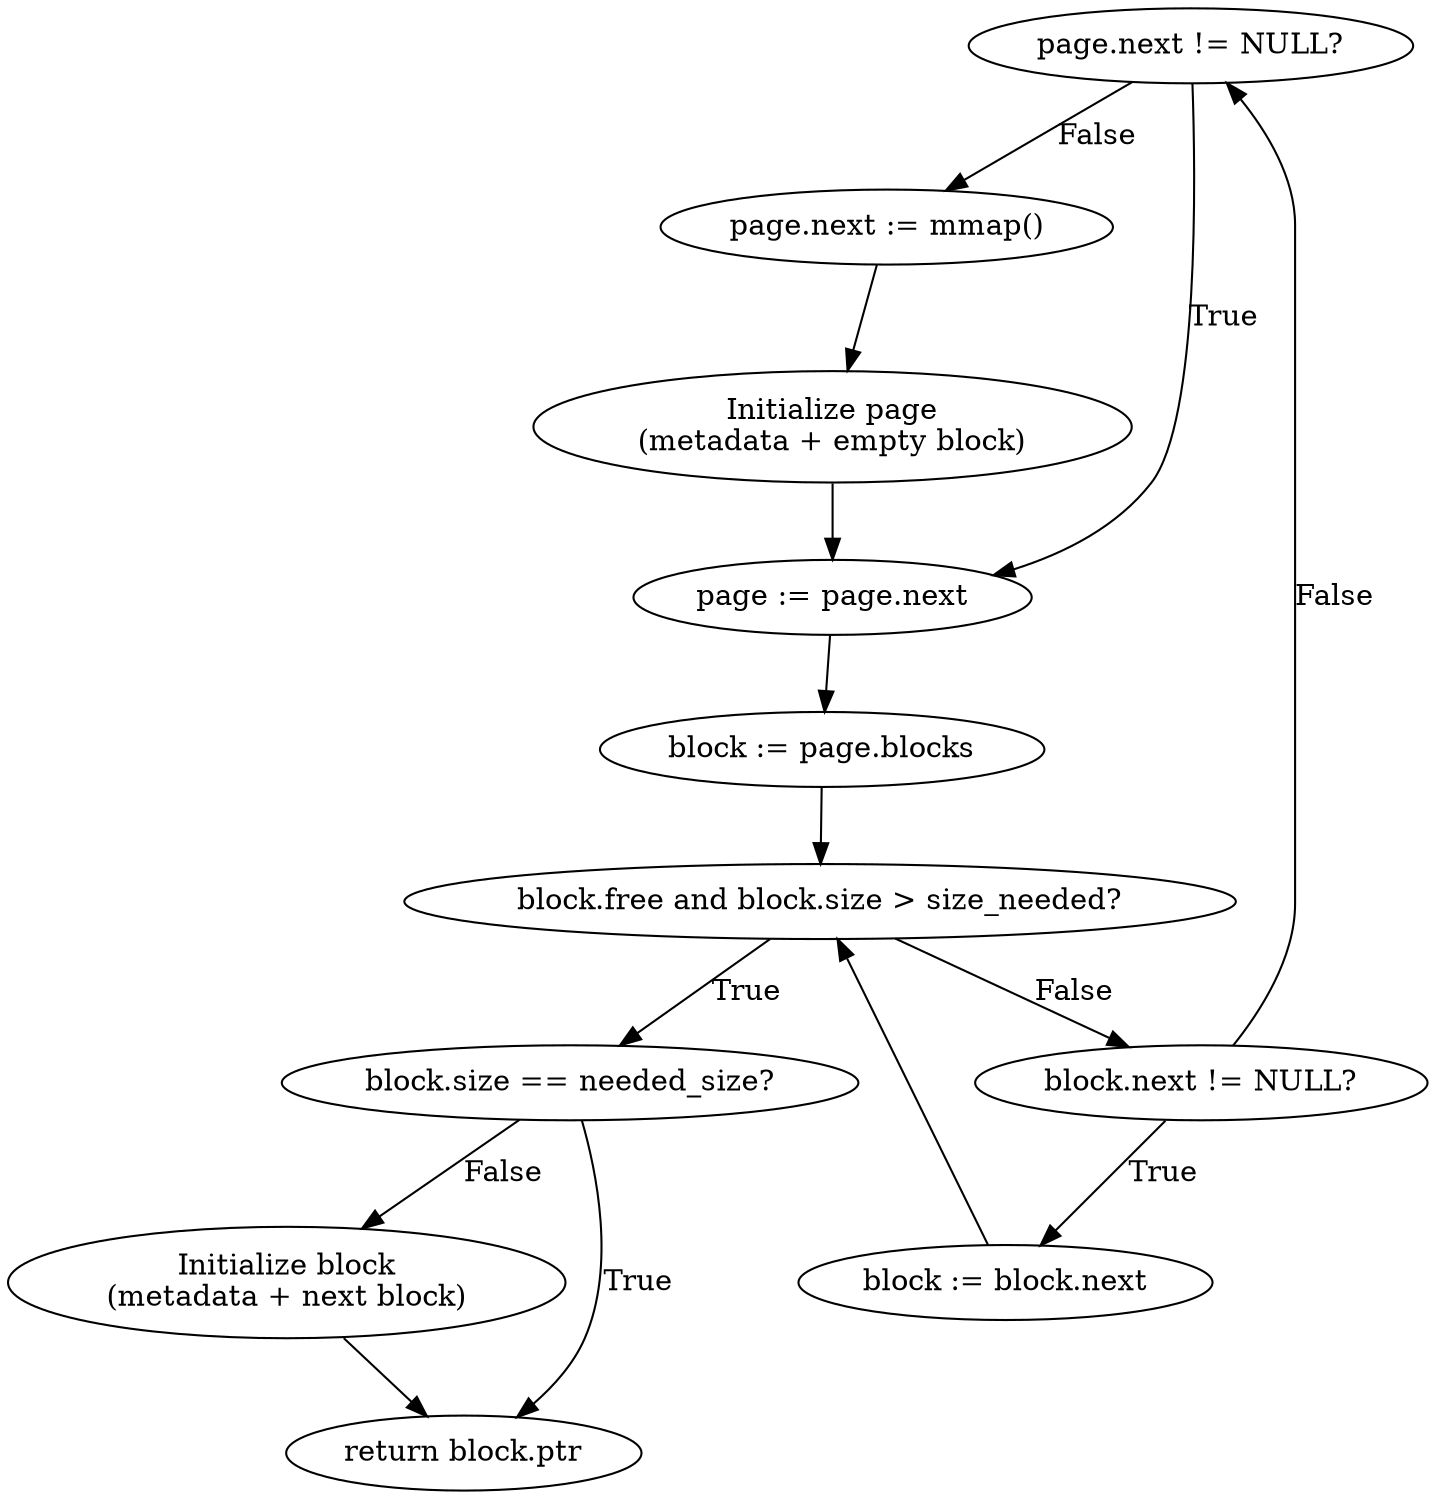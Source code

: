 digraph malloc {
    # Check if page exists
    next_page [ label = "page.next != NULL?" ];
    next_page -> mmap [ label = "False" ];
    next_page -> progress_page [ label = "True" ];

    # Create new page
    mmap [ label = "page.next := mmap()" ];
    mmap -> init_page;
    init_page [ label = "Initialize page\n(metadata + empty block)" ];
    init_page -> progress_page;

    # Search for suitable block
    progress_page [ label = "page := page.next" ];
    progress_page -> first_block;
    first_block [ label = "block := page.blocks" ];
    first_block -> fits;

    # Walk blocks
    fits [ label = "block.free and block.size > size_needed?" ];
    fits -> next_block [ label = "False" ];
    fits -> perfect_fit [ label = "True" ];
    next_block [ label = "block.next != NULL?" ];
    next_block -> next_page [ label = "False" ];
    next_block -> progress_block [ label = "True" ];
    progress_block [ label = "block := block.next" ];
    progress_block -> fits;

    # Occupy block
    perfect_fit [ label = "block.size == needed_size?"];
    perfect_fit -> return_block [ label = "True" ];
    perfect_fit -> init_block [ label = "False" ];
    return_block [ label = "return block.ptr" ];
    init_block [ label = "Initialize block\n(metadata + next block)" ];
    init_block -> return_block;
}
